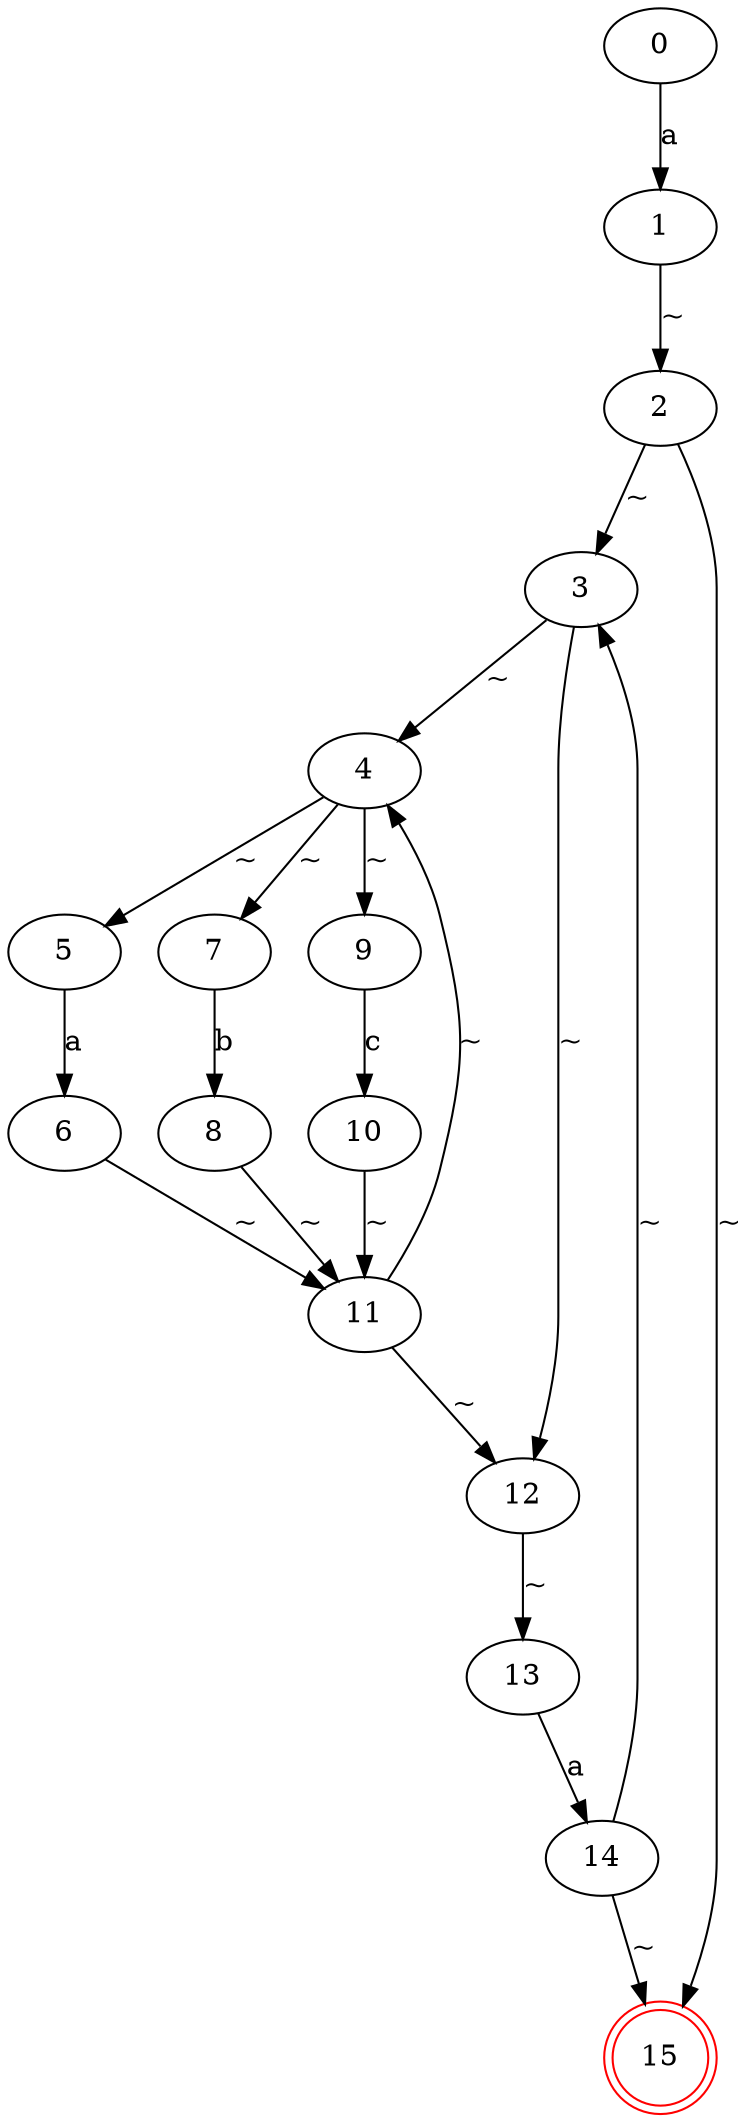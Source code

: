 digraph {
	0 [label="0"]
	1 [label="1"]
	2 [label="2"]
	3 [label="3"]
	4 [label="4"]
	5 [label="5"]
	6 [label="6"]
	7 [label="7"]
	8 [label="8"]
	9 [label="9"]
	10 [label="10"]
	11 [label="11"]
	12 [label="12"]
	13 [label="13"]
	14 [label="14"]
	15 [label="15" color=red shape=doublecircle]
	0 -> 1 [label="a"]
	1 -> 2 [label="~"]
	2 -> 3 [label="~"]
	2 -> 15 [label="~"]
	3 -> 4 [label="~"]
	3 -> 12 [label="~"]
	4 -> 5 [label="~"]
	4 -> 7 [label="~"]
	4 -> 9 [label="~"]
	5 -> 6 [label="a"]
	6 -> 11 [label="~"]
	7 -> 8 [label="b"]
	8 -> 11 [label="~"]
	9 -> 10 [label="c"]
	10 -> 11 [label="~"]
	11 -> 4 [label="~"]
	11 -> 12 [label="~"]
	12 -> 13 [label="~"]
	13 -> 14 [label="a"]
	14 -> 3 [label="~"]
	14 -> 15 [label="~"]
}
